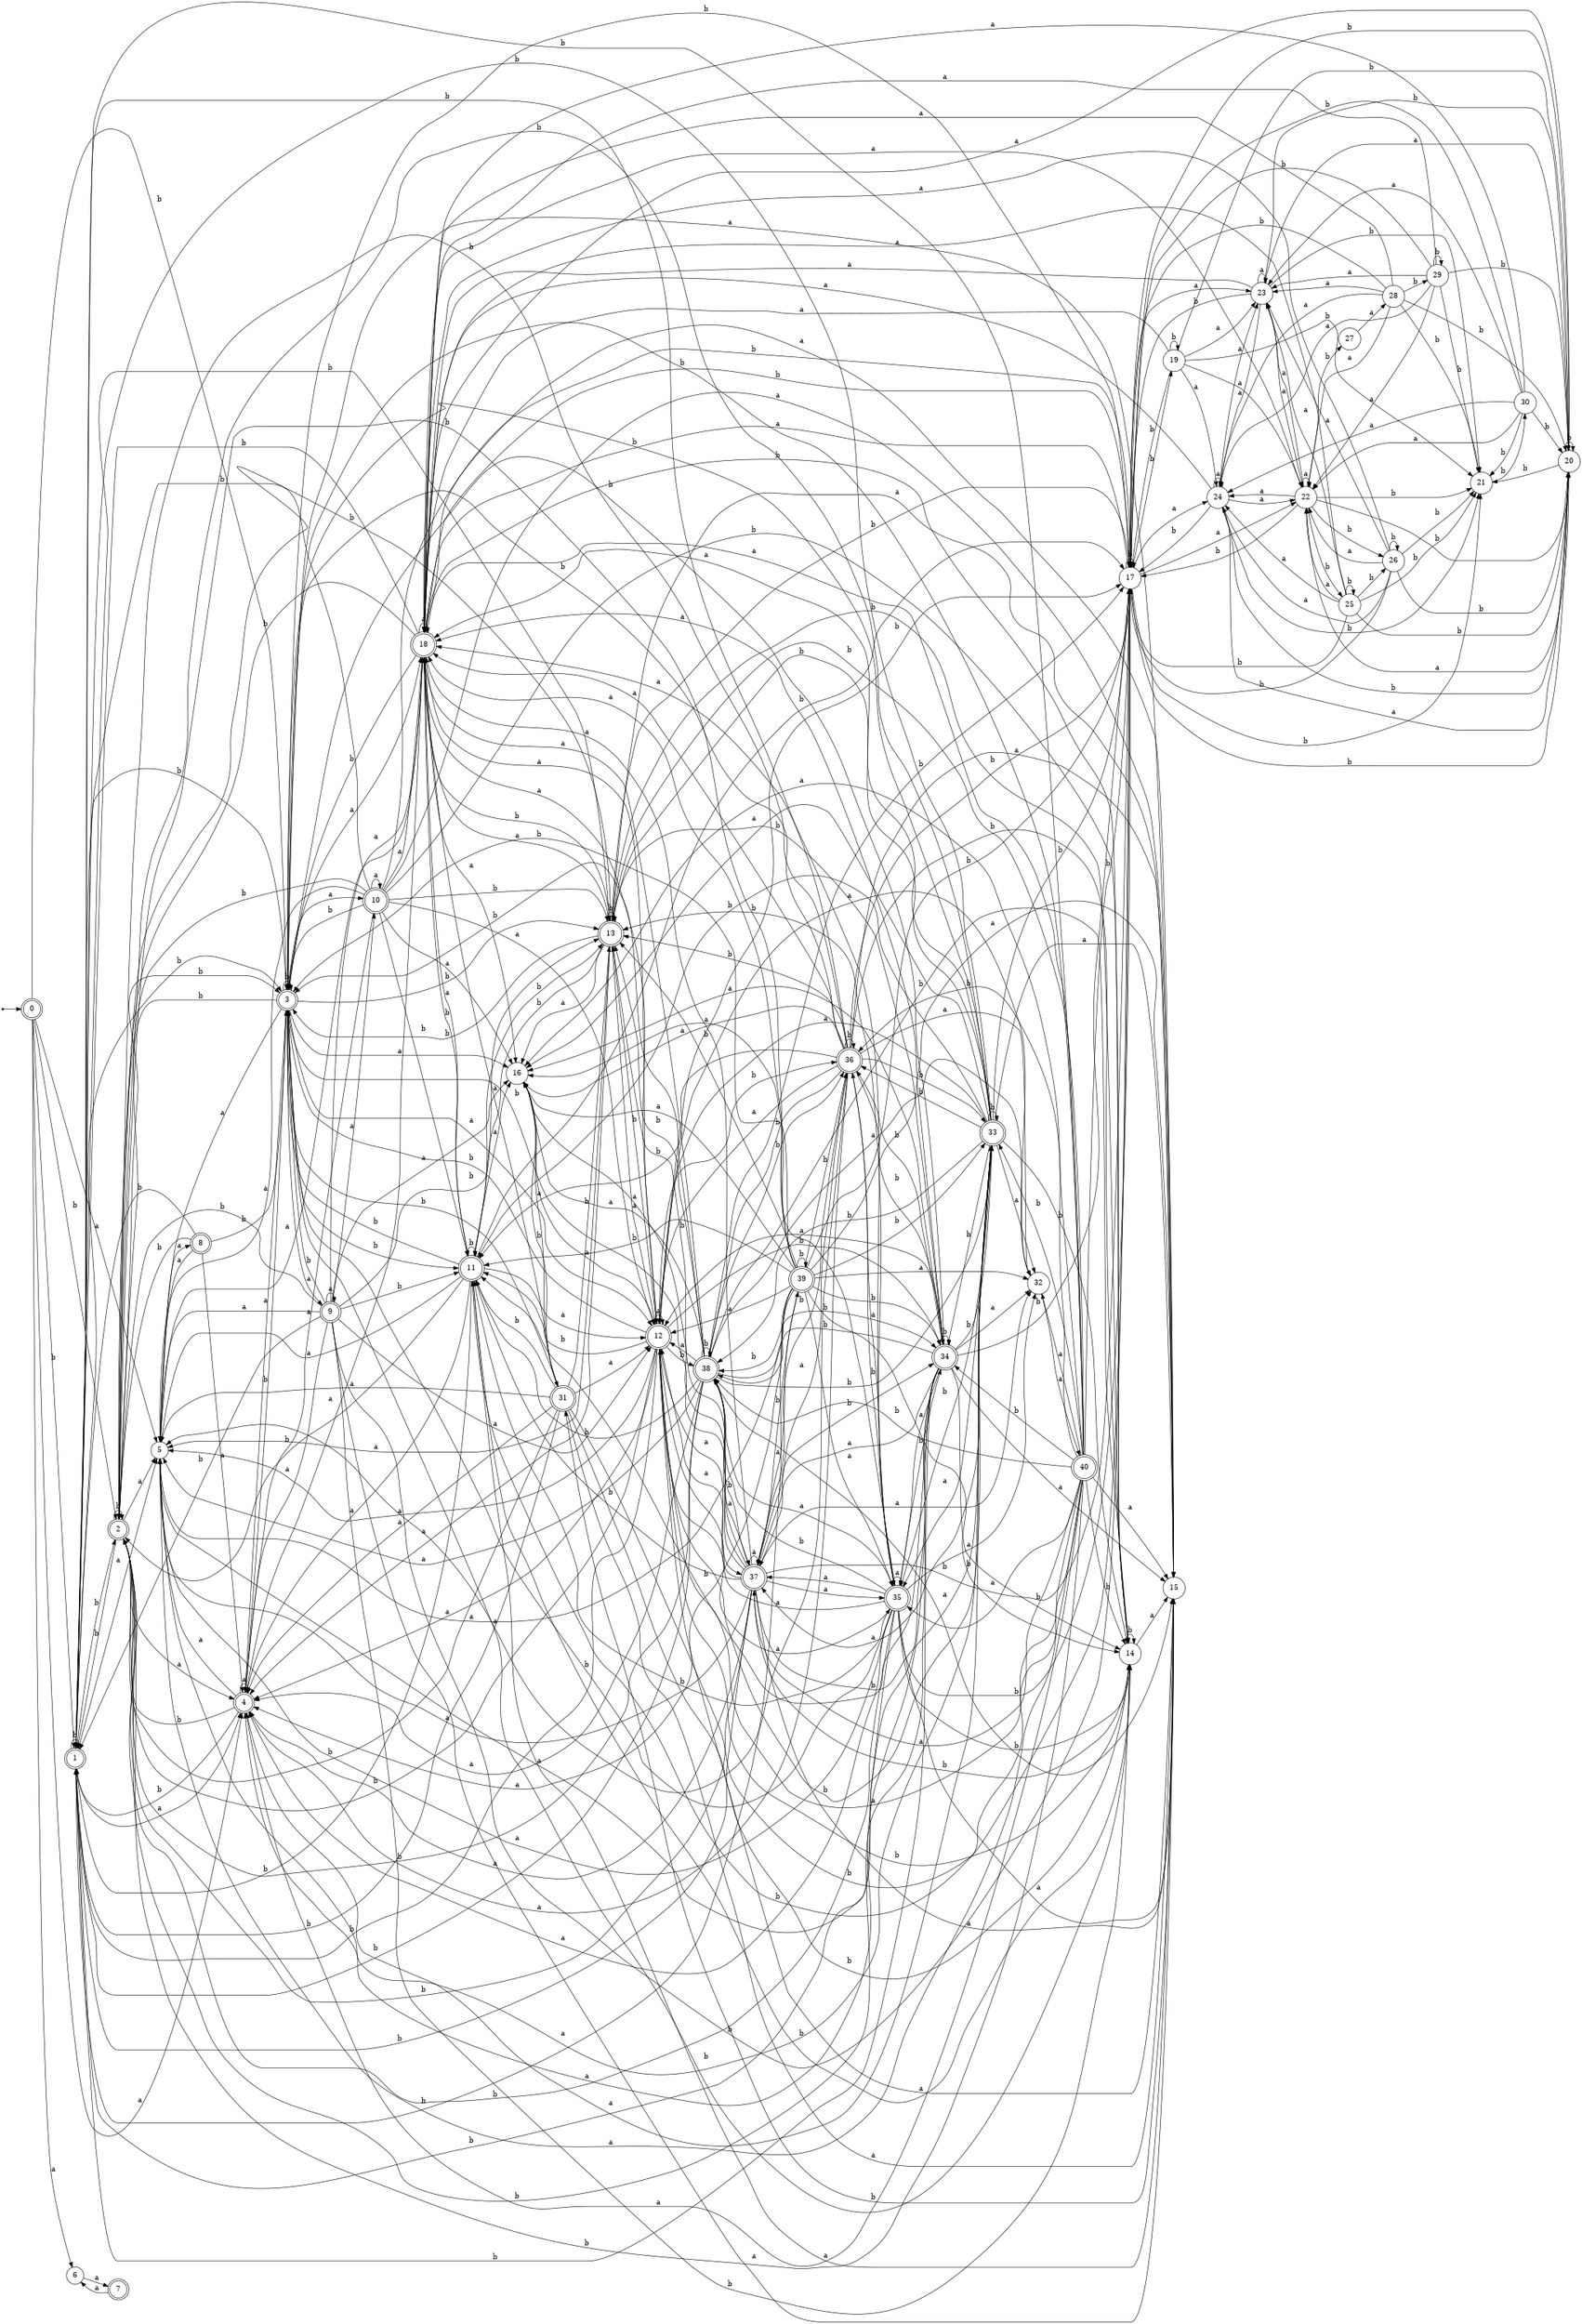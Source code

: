 digraph finite_state_machine {
rankdir=LR;
size="20,20";
node [shape = point]; "dummy0"
node [shape = doublecircle]; "0";"dummy0" -> "0";
node [shape = doublecircle]; "1";node [shape = doublecircle]; "2";node [shape = doublecircle]; "3";node [shape = doublecircle]; "4";node [shape = circle]; "5";
node [shape = circle]; "6";
node [shape = doublecircle]; "7";node [shape = doublecircle]; "8";node [shape = doublecircle]; "9";node [shape = doublecircle]; "10";node [shape = doublecircle]; "11";node [shape = doublecircle]; "12";node [shape = doublecircle]; "13";node [shape = circle]; "14";
node [shape = circle]; "15";
node [shape = circle]; "16";
node [shape = circle]; "17";
node [shape = doublecircle]; "18";node [shape = circle]; "19";
node [shape = circle]; "20";
node [shape = circle]; "21";
node [shape = circle]; "22";
node [shape = circle]; "23";
node [shape = circle]; "24";
node [shape = circle]; "25";
node [shape = circle]; "26";
node [shape = circle]; "27";
node [shape = circle]; "28";
node [shape = circle]; "29";
node [shape = circle]; "30";
node [shape = doublecircle]; "31";node [shape = circle]; "32";
node [shape = doublecircle]; "33";node [shape = doublecircle]; "34";node [shape = doublecircle]; "35";node [shape = doublecircle]; "36";node [shape = doublecircle]; "37";node [shape = doublecircle]; "38";node [shape = doublecircle]; "39";node [shape = doublecircle]; "40";"0" -> "1" [label = "b"];
 "0" -> "2" [label = "b"];
 "0" -> "3" [label = "b"];
 "0" -> "4" [label = "a"];
 "0" -> "5" [label = "a"];
 "0" -> "6" [label = "a"];
 "6" -> "7" [label = "a"];
 "7" -> "6" [label = "a"];
 "5" -> "8" [label = "a"];
 "8" -> "4" [label = "a"];
 "8" -> "5" [label = "a"];
 "8" -> "1" [label = "b"];
 "8" -> "2" [label = "b"];
 "8" -> "3" [label = "b"];
 "4" -> "4" [label = "a"];
 "4" -> "5" [label = "a"];
 "4" -> "1" [label = "b"];
 "4" -> "2" [label = "b"];
 "4" -> "3" [label = "b"];
 "3" -> "1" [label = "b"];
 "3" -> "2" [label = "b"];
 "3" -> "3" [label = "b"];
 "3" -> "17" [label = "b"];
 "3" -> "11" [label = "b"];
 "3" -> "13" [label = "b"];
 "3" -> "14" [label = "b"];
 "3" -> "4" [label = "a"];
 "3" -> "5" [label = "a"];
 "3" -> "9" [label = "a"];
 "3" -> "10" [label = "a"];
 "3" -> "12" [label = "a"];
 "3" -> "15" [label = "a"];
 "3" -> "16" [label = "a"];
 "3" -> "18" [label = "a"];
 "18" -> "16" [label = "a"];
 "18" -> "18" [label = "a"];
 "18" -> "4" [label = "a"];
 "18" -> "5" [label = "a"];
 "18" -> "12" [label = "a"];
 "18" -> "15" [label = "a"];
 "18" -> "1" [label = "b"];
 "18" -> "2" [label = "b"];
 "18" -> "3" [label = "b"];
 "18" -> "17" [label = "b"];
 "18" -> "11" [label = "b"];
 "18" -> "13" [label = "b"];
 "18" -> "14" [label = "b"];
 "17" -> "17" [label = "b"];
 "17" -> "19" [label = "b"];
 "17" -> "20" [label = "b"];
 "17" -> "21" [label = "b"];
 "17" -> "24" [label = "a"];
 "17" -> "18" [label = "a"];
 "17" -> "22" [label = "a"];
 "17" -> "23" [label = "a"];
 "24" -> "24" [label = "a"];
 "24" -> "18" [label = "a"];
 "24" -> "22" [label = "a"];
 "24" -> "23" [label = "a"];
 "24" -> "17" [label = "b"];
 "24" -> "20" [label = "b"];
 "24" -> "21" [label = "b"];
 "23" -> "24" [label = "a"];
 "23" -> "18" [label = "a"];
 "23" -> "22" [label = "a"];
 "23" -> "23" [label = "a"];
 "23" -> "17" [label = "b"];
 "23" -> "20" [label = "b"];
 "23" -> "21" [label = "b"];
 "22" -> "24" [label = "a"];
 "22" -> "18" [label = "a"];
 "22" -> "22" [label = "a"];
 "22" -> "23" [label = "a"];
 "22" -> "17" [label = "b"];
 "22" -> "20" [label = "b"];
 "22" -> "21" [label = "b"];
 "22" -> "25" [label = "b"];
 "22" -> "26" [label = "b"];
 "22" -> "27" [label = "b"];
 "27" -> "28" [label = "a"];
 "28" -> "17" [label = "b"];
 "28" -> "21" [label = "b"];
 "28" -> "20" [label = "b"];
 "28" -> "29" [label = "b"];
 "28" -> "24" [label = "a"];
 "28" -> "18" [label = "a"];
 "28" -> "22" [label = "a"];
 "28" -> "23" [label = "a"];
 "29" -> "17" [label = "b"];
 "29" -> "21" [label = "b"];
 "29" -> "20" [label = "b"];
 "29" -> "29" [label = "b"];
 "29" -> "24" [label = "a"];
 "29" -> "18" [label = "a"];
 "29" -> "22" [label = "a"];
 "29" -> "23" [label = "a"];
 "26" -> "17" [label = "b"];
 "26" -> "26" [label = "b"];
 "26" -> "20" [label = "b"];
 "26" -> "21" [label = "b"];
 "26" -> "24" [label = "a"];
 "26" -> "18" [label = "a"];
 "26" -> "22" [label = "a"];
 "26" -> "23" [label = "a"];
 "25" -> "17" [label = "b"];
 "25" -> "20" [label = "b"];
 "25" -> "21" [label = "b"];
 "25" -> "25" [label = "b"];
 "25" -> "26" [label = "b"];
 "25" -> "24" [label = "a"];
 "25" -> "18" [label = "a"];
 "25" -> "22" [label = "a"];
 "25" -> "23" [label = "a"];
 "21" -> "30" [label = "b"];
 "30" -> "17" [label = "b"];
 "30" -> "20" [label = "b"];
 "30" -> "21" [label = "b"];
 "30" -> "24" [label = "a"];
 "30" -> "18" [label = "a"];
 "30" -> "22" [label = "a"];
 "30" -> "23" [label = "a"];
 "20" -> "17" [label = "b"];
 "20" -> "20" [label = "b"];
 "20" -> "21" [label = "b"];
 "20" -> "24" [label = "a"];
 "20" -> "18" [label = "a"];
 "20" -> "22" [label = "a"];
 "20" -> "23" [label = "a"];
 "19" -> "17" [label = "b"];
 "19" -> "19" [label = "b"];
 "19" -> "20" [label = "b"];
 "19" -> "21" [label = "b"];
 "19" -> "24" [label = "a"];
 "19" -> "18" [label = "a"];
 "19" -> "22" [label = "a"];
 "19" -> "23" [label = "a"];
 "16" -> "31" [label = "b"];
 "31" -> "1" [label = "b"];
 "31" -> "2" [label = "b"];
 "31" -> "3" [label = "b"];
 "31" -> "17" [label = "b"];
 "31" -> "11" [label = "b"];
 "31" -> "13" [label = "b"];
 "31" -> "14" [label = "b"];
 "31" -> "16" [label = "a"];
 "31" -> "18" [label = "a"];
 "31" -> "4" [label = "a"];
 "31" -> "5" [label = "a"];
 "31" -> "12" [label = "a"];
 "31" -> "15" [label = "a"];
 "15" -> "31" [label = "b"];
 "14" -> "14" [label = "b"];
 "14" -> "15" [label = "a"];
 "13" -> "1" [label = "b"];
 "13" -> "2" [label = "b"];
 "13" -> "3" [label = "b"];
 "13" -> "17" [label = "b"];
 "13" -> "11" [label = "b"];
 "13" -> "13" [label = "b"];
 "13" -> "14" [label = "b"];
 "13" -> "16" [label = "a"];
 "13" -> "18" [label = "a"];
 "13" -> "4" [label = "a"];
 "13" -> "5" [label = "a"];
 "13" -> "12" [label = "a"];
 "13" -> "15" [label = "a"];
 "12" -> "32" [label = "a"];
 "12" -> "35" [label = "a"];
 "12" -> "4" [label = "a"];
 "12" -> "37" [label = "a"];
 "12" -> "5" [label = "a"];
 "12" -> "12" [label = "a"];
 "12" -> "15" [label = "a"];
 "12" -> "16" [label = "a"];
 "12" -> "18" [label = "a"];
 "12" -> "33" [label = "b"];
 "12" -> "34" [label = "b"];
 "12" -> "3" [label = "b"];
 "12" -> "36" [label = "b"];
 "12" -> "2" [label = "b"];
 "12" -> "38" [label = "b"];
 "12" -> "1" [label = "b"];
 "12" -> "11" [label = "b"];
 "12" -> "13" [label = "b"];
 "12" -> "14" [label = "b"];
 "12" -> "17" [label = "b"];
 "38" -> "33" [label = "b"];
 "38" -> "34" [label = "b"];
 "38" -> "3" [label = "b"];
 "38" -> "36" [label = "b"];
 "38" -> "2" [label = "b"];
 "38" -> "38" [label = "b"];
 "38" -> "1" [label = "b"];
 "38" -> "11" [label = "b"];
 "38" -> "13" [label = "b"];
 "38" -> "14" [label = "b"];
 "38" -> "17" [label = "b"];
 "38" -> "32" [label = "a"];
 "38" -> "35" [label = "a"];
 "38" -> "4" [label = "a"];
 "38" -> "37" [label = "a"];
 "38" -> "5" [label = "a"];
 "38" -> "12" [label = "a"];
 "38" -> "15" [label = "a"];
 "38" -> "16" [label = "a"];
 "38" -> "18" [label = "a"];
 "37" -> "32" [label = "a"];
 "37" -> "35" [label = "a"];
 "37" -> "4" [label = "a"];
 "37" -> "37" [label = "a"];
 "37" -> "5" [label = "a"];
 "37" -> "12" [label = "a"];
 "37" -> "15" [label = "a"];
 "37" -> "16" [label = "a"];
 "37" -> "18" [label = "a"];
 "37" -> "33" [label = "b"];
 "37" -> "34" [label = "b"];
 "37" -> "3" [label = "b"];
 "37" -> "36" [label = "b"];
 "37" -> "2" [label = "b"];
 "37" -> "38" [label = "b"];
 "37" -> "39" [label = "b"];
 "37" -> "1" [label = "b"];
 "37" -> "11" [label = "b"];
 "37" -> "13" [label = "b"];
 "37" -> "14" [label = "b"];
 "37" -> "17" [label = "b"];
 "39" -> "33" [label = "b"];
 "39" -> "34" [label = "b"];
 "39" -> "3" [label = "b"];
 "39" -> "36" [label = "b"];
 "39" -> "2" [label = "b"];
 "39" -> "38" [label = "b"];
 "39" -> "39" [label = "b"];
 "39" -> "1" [label = "b"];
 "39" -> "11" [label = "b"];
 "39" -> "13" [label = "b"];
 "39" -> "14" [label = "b"];
 "39" -> "17" [label = "b"];
 "39" -> "32" [label = "a"];
 "39" -> "35" [label = "a"];
 "39" -> "4" [label = "a"];
 "39" -> "37" [label = "a"];
 "39" -> "5" [label = "a"];
 "39" -> "12" [label = "a"];
 "39" -> "15" [label = "a"];
 "39" -> "16" [label = "a"];
 "39" -> "18" [label = "a"];
 "36" -> "33" [label = "b"];
 "36" -> "34" [label = "b"];
 "36" -> "3" [label = "b"];
 "36" -> "36" [label = "b"];
 "36" -> "2" [label = "b"];
 "36" -> "38" [label = "b"];
 "36" -> "1" [label = "b"];
 "36" -> "11" [label = "b"];
 "36" -> "13" [label = "b"];
 "36" -> "14" [label = "b"];
 "36" -> "17" [label = "b"];
 "36" -> "32" [label = "a"];
 "36" -> "35" [label = "a"];
 "36" -> "4" [label = "a"];
 "36" -> "37" [label = "a"];
 "36" -> "5" [label = "a"];
 "36" -> "12" [label = "a"];
 "36" -> "15" [label = "a"];
 "36" -> "16" [label = "a"];
 "36" -> "18" [label = "a"];
 "35" -> "32" [label = "a"];
 "35" -> "35" [label = "a"];
 "35" -> "4" [label = "a"];
 "35" -> "37" [label = "a"];
 "35" -> "5" [label = "a"];
 "35" -> "12" [label = "a"];
 "35" -> "15" [label = "a"];
 "35" -> "16" [label = "a"];
 "35" -> "18" [label = "a"];
 "35" -> "33" [label = "b"];
 "35" -> "34" [label = "b"];
 "35" -> "3" [label = "b"];
 "35" -> "36" [label = "b"];
 "35" -> "2" [label = "b"];
 "35" -> "38" [label = "b"];
 "35" -> "1" [label = "b"];
 "35" -> "11" [label = "b"];
 "35" -> "13" [label = "b"];
 "35" -> "14" [label = "b"];
 "35" -> "17" [label = "b"];
 "34" -> "33" [label = "b"];
 "34" -> "34" [label = "b"];
 "34" -> "3" [label = "b"];
 "34" -> "36" [label = "b"];
 "34" -> "2" [label = "b"];
 "34" -> "38" [label = "b"];
 "34" -> "1" [label = "b"];
 "34" -> "11" [label = "b"];
 "34" -> "13" [label = "b"];
 "34" -> "14" [label = "b"];
 "34" -> "17" [label = "b"];
 "34" -> "32" [label = "a"];
 "34" -> "35" [label = "a"];
 "34" -> "4" [label = "a"];
 "34" -> "37" [label = "a"];
 "34" -> "5" [label = "a"];
 "34" -> "12" [label = "a"];
 "34" -> "15" [label = "a"];
 "34" -> "16" [label = "a"];
 "34" -> "18" [label = "a"];
 "33" -> "33" [label = "b"];
 "33" -> "34" [label = "b"];
 "33" -> "3" [label = "b"];
 "33" -> "36" [label = "b"];
 "33" -> "2" [label = "b"];
 "33" -> "38" [label = "b"];
 "33" -> "1" [label = "b"];
 "33" -> "11" [label = "b"];
 "33" -> "13" [label = "b"];
 "33" -> "14" [label = "b"];
 "33" -> "17" [label = "b"];
 "33" -> "32" [label = "a"];
 "33" -> "35" [label = "a"];
 "33" -> "4" [label = "a"];
 "33" -> "37" [label = "a"];
 "33" -> "5" [label = "a"];
 "33" -> "12" [label = "a"];
 "33" -> "15" [label = "a"];
 "33" -> "16" [label = "a"];
 "33" -> "18" [label = "a"];
 "32" -> "40" [label = "a"];
 "40" -> "32" [label = "a"];
 "40" -> "35" [label = "a"];
 "40" -> "4" [label = "a"];
 "40" -> "37" [label = "a"];
 "40" -> "5" [label = "a"];
 "40" -> "12" [label = "a"];
 "40" -> "15" [label = "a"];
 "40" -> "16" [label = "a"];
 "40" -> "18" [label = "a"];
 "40" -> "33" [label = "b"];
 "40" -> "34" [label = "b"];
 "40" -> "3" [label = "b"];
 "40" -> "36" [label = "b"];
 "40" -> "2" [label = "b"];
 "40" -> "38" [label = "b"];
 "40" -> "1" [label = "b"];
 "40" -> "11" [label = "b"];
 "40" -> "13" [label = "b"];
 "40" -> "14" [label = "b"];
 "40" -> "17" [label = "b"];
 "11" -> "1" [label = "b"];
 "11" -> "2" [label = "b"];
 "11" -> "3" [label = "b"];
 "11" -> "17" [label = "b"];
 "11" -> "11" [label = "b"];
 "11" -> "13" [label = "b"];
 "11" -> "14" [label = "b"];
 "11" -> "16" [label = "a"];
 "11" -> "18" [label = "a"];
 "11" -> "4" [label = "a"];
 "11" -> "5" [label = "a"];
 "11" -> "12" [label = "a"];
 "11" -> "15" [label = "a"];
 "10" -> "16" [label = "a"];
 "10" -> "18" [label = "a"];
 "10" -> "4" [label = "a"];
 "10" -> "5" [label = "a"];
 "10" -> "10" [label = "a"];
 "10" -> "12" [label = "a"];
 "10" -> "15" [label = "a"];
 "10" -> "1" [label = "b"];
 "10" -> "2" [label = "b"];
 "10" -> "3" [label = "b"];
 "10" -> "17" [label = "b"];
 "10" -> "11" [label = "b"];
 "10" -> "13" [label = "b"];
 "10" -> "14" [label = "b"];
 "9" -> "4" [label = "a"];
 "9" -> "5" [label = "a"];
 "9" -> "9" [label = "a"];
 "9" -> "10" [label = "a"];
 "9" -> "12" [label = "a"];
 "9" -> "15" [label = "a"];
 "9" -> "16" [label = "a"];
 "9" -> "18" [label = "a"];
 "9" -> "1" [label = "b"];
 "9" -> "2" [label = "b"];
 "9" -> "3" [label = "b"];
 "9" -> "17" [label = "b"];
 "9" -> "11" [label = "b"];
 "9" -> "13" [label = "b"];
 "9" -> "14" [label = "b"];
 "2" -> "1" [label = "b"];
 "2" -> "2" [label = "b"];
 "2" -> "3" [label = "b"];
 "2" -> "4" [label = "a"];
 "2" -> "5" [label = "a"];
 "1" -> "1" [label = "b"];
 "1" -> "2" [label = "b"];
 "1" -> "3" [label = "b"];
 "1" -> "4" [label = "a"];
 "1" -> "5" [label = "a"];
 }
